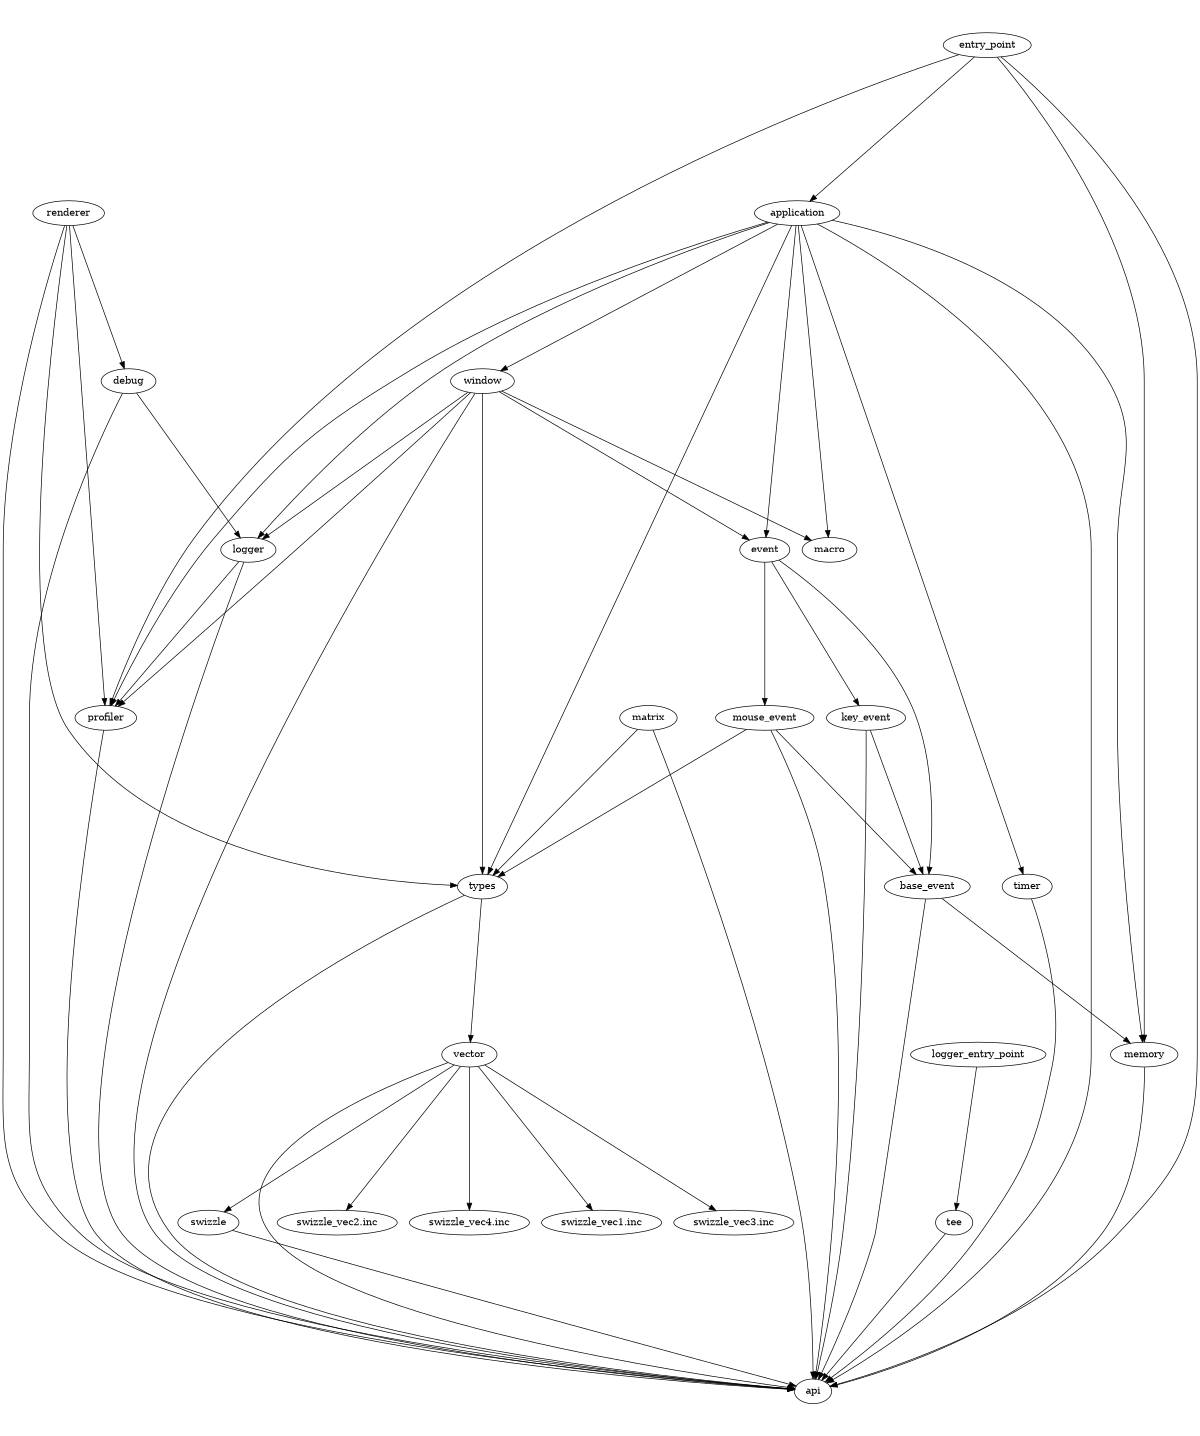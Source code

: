 digraph "source tree" {
    overlap=scale;
    size="8,10";
    ratio="fill";
    fontsize="16";
    fontname="Helvetica";
	clusterrank="local";
	"entry_point" -> "application"
	"key_event" -> "api"
	"matrix" -> "api"
	"base_event" -> "memory"
	"entry_point" -> "api"
	"entry_point" -> "profiler"
	"application" -> "logger"
	"application" -> "event"
	"application" -> "window"
	"logger_entry_point" -> "tee"
	"types" -> "vector"
	"application" -> "timer"
	"mouse_event" -> "api"
	"event" -> "base_event"
	"profiler" -> "api"
	"logger" -> "profiler"
	"window" -> "profiler"
	"memory" -> "api"
	"renderer" -> "debug"
	"swizzle" -> "api"
	"window" -> "macro"
	"event" -> "mouse_event"
	"entry_point" -> "memory"
	"window" -> "types"
	"application" -> "api"
	"debug" -> "api"
	"vector" -> "swizzle_vec2.inc"
	"renderer" -> "profiler"
	"timer" -> "api"
	"key_event" -> "base_event"
	"vector" -> "swizzle_vec4.inc"
	"application" -> "types"
	"mouse_event" -> "types"
	"vector" -> "swizzle_vec1.inc"
	"window" -> "api"
	"debug" -> "logger"
	"logger" -> "api"
	"renderer" -> "api"
	"renderer" -> "types"
	"application" -> "macro"
	"application" -> "memory"
	"vector" -> "swizzle_vec3.inc"
	"base_event" -> "api"
	"event" -> "key_event"
	"matrix" -> "types"
	"window" -> "event"
	"tee" -> "api"
	"vector" -> "swizzle"
	"types" -> "api"
	"window" -> "logger"
	"application" -> "profiler"
	"mouse_event" -> "base_event"
	"vector" -> "api"
}
